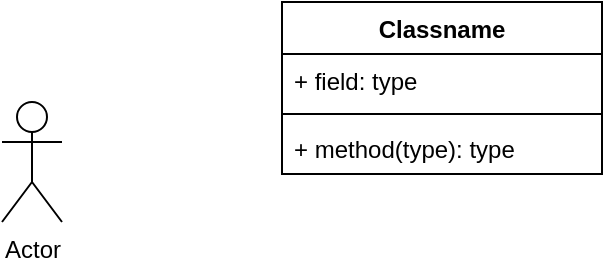 <mxfile version="21.6.9" type="github">
  <diagram name="Página-1" id="OqUmhLXzAGNoVV07hsoO">
    <mxGraphModel dx="880" dy="438" grid="1" gridSize="10" guides="1" tooltips="1" connect="1" arrows="1" fold="1" page="1" pageScale="1" pageWidth="827" pageHeight="1169" math="0" shadow="0">
      <root>
        <mxCell id="0" />
        <mxCell id="1" parent="0" />
        <mxCell id="BJIPYUts5T4QWdA3-nLG-1" value="Actor" style="shape=umlActor;verticalLabelPosition=bottom;verticalAlign=top;html=1;" parent="1" vertex="1">
          <mxGeometry x="80" y="170" width="30" height="60" as="geometry" />
        </mxCell>
        <mxCell id="BJIPYUts5T4QWdA3-nLG-2" value="Classname" style="swimlane;fontStyle=1;align=center;verticalAlign=top;childLayout=stackLayout;horizontal=1;startSize=26;horizontalStack=0;resizeParent=1;resizeParentMax=0;resizeLast=0;collapsible=1;marginBottom=0;whiteSpace=wrap;html=1;" parent="1" vertex="1">
          <mxGeometry x="220" y="120" width="160" height="86" as="geometry" />
        </mxCell>
        <mxCell id="BJIPYUts5T4QWdA3-nLG-3" value="+ field: type" style="text;strokeColor=none;fillColor=none;align=left;verticalAlign=top;spacingLeft=4;spacingRight=4;overflow=hidden;rotatable=0;points=[[0,0.5],[1,0.5]];portConstraint=eastwest;whiteSpace=wrap;html=1;" parent="BJIPYUts5T4QWdA3-nLG-2" vertex="1">
          <mxGeometry y="26" width="160" height="26" as="geometry" />
        </mxCell>
        <mxCell id="BJIPYUts5T4QWdA3-nLG-4" value="" style="line;strokeWidth=1;fillColor=none;align=left;verticalAlign=middle;spacingTop=-1;spacingLeft=3;spacingRight=3;rotatable=0;labelPosition=right;points=[];portConstraint=eastwest;strokeColor=inherit;" parent="BJIPYUts5T4QWdA3-nLG-2" vertex="1">
          <mxGeometry y="52" width="160" height="8" as="geometry" />
        </mxCell>
        <mxCell id="BJIPYUts5T4QWdA3-nLG-5" value="+ method(type): type" style="text;strokeColor=none;fillColor=none;align=left;verticalAlign=top;spacingLeft=4;spacingRight=4;overflow=hidden;rotatable=0;points=[[0,0.5],[1,0.5]];portConstraint=eastwest;whiteSpace=wrap;html=1;" parent="BJIPYUts5T4QWdA3-nLG-2" vertex="1">
          <mxGeometry y="60" width="160" height="26" as="geometry" />
        </mxCell>
      </root>
    </mxGraphModel>
  </diagram>
</mxfile>
